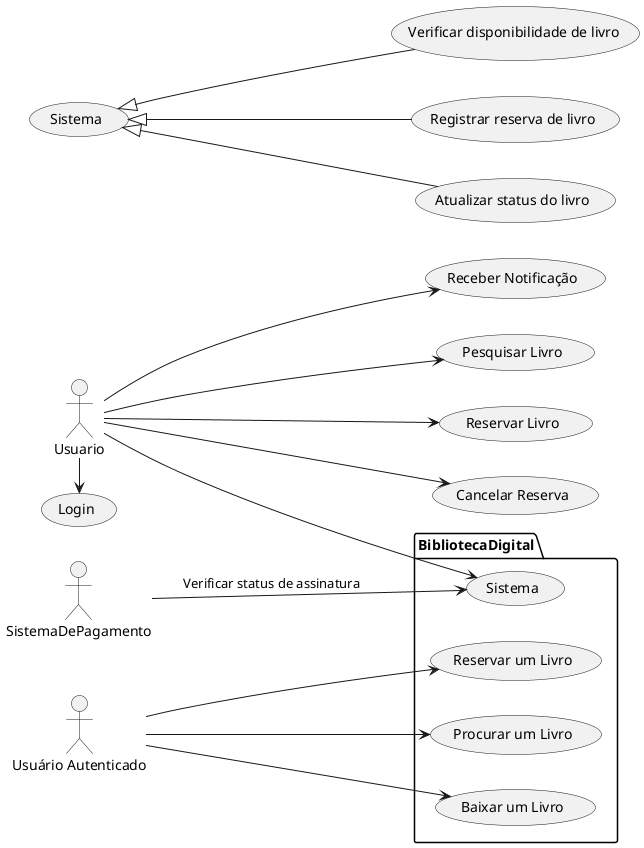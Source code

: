 @startuml BibliotecaDigital

left to right direction
actor "Usuário Autenticado" as UA
actor Usuario as U
actor SistemaDePagamento as SP


package BibliotecaDigital {
  usecase "Reservar um Livro" as RL
  usecase "Procurar um Livro" as PL
  usecase "Baixar um Livro" as BL
  (Sistema) as S
}
UA --> RL
UA --> PL
UA --> BL




U -> (Login)

U --> (Pesquisar Livro)
U --> (Reservar Livro)
U --> (Cancelar Reserva)


U --> S
SP --> S : Verificar status de assinatura

(Sistema) <|-- (Verificar disponibilidade de livro)
(Sistema) <|-- (Registrar reserva de livro)
(Sistema) <|-- (Atualizar status do livro)

U --> (Receber Notificação)


@enduml